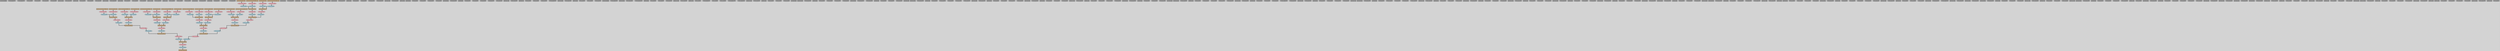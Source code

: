 digraph {
graph [bgcolor=lightgray];
 node [style=filled, fontname="times-bold", penwidth=2];
 edge [penwidth=4]; 
 splines=ortho;
LS_w32_c0_r0_memport [shape="rectangle" width=0.5 fontsize=12 fillcolor="#A9A9A9" pos="0,2.4!"]
LS_w32_c0_r0_memport_inPinA [shape="oval" width=0.1 fontsize=10 fillcolor="#A9A9A9" pos="0,4.8!"]
LS_w32_c0_r3_memport_inPinA [shape="oval" width=0.1 fontsize=10 fillcolor="#A9A9A9" pos="0,28.2!"]
pe_w32_c1_r2_alu_inPinB [shape="oval" width=0.1 fontsize=10 fillcolor="#A9A9A9" pos="7.5,18!"]
pe_w32_c7_r4_alu_inPinB [shape="oval" width=0.1 fontsize=10 fillcolor="#A9A9A9" pos="43.5,33.6!"]
pe_w32_c7_r4_alu_outPinA [shape="oval" width=0.1 fontsize=10 fillcolor="#A9A9A9" pos="42,31.2!"]
pe_w32_c1_r2_alu_outPinA [shape="oval" width=0.1 fontsize=10 fillcolor="#A9A9A9" pos="6,15.6!"]
pe_w32_c7_r5_const [shape="rectangle" width=0.5 fontsize=12 fillcolor="#A9A9A9" pos="42,43.8!"]
pe_w32_c7_r5_const_outPinA [shape="oval" width=0.1 fontsize=10 fillcolor="#A9A9A9" pos="42,42.6!"]
pe_w32_c7_r5_alu [shape="rectangle" width=0.5 fontsize=12 fillcolor="#A9A9A9" pos="42,40.2!"]
pe_w32_c7_r5_alu_inPinA [shape="oval" width=0.1 fontsize=10 fillcolor="#A9A9A9" pos="40.5,41.4!"]
pe_w32_c7_r5_alu_inPinB [shape="oval" width=0.1 fontsize=10 fillcolor="#A9A9A9" pos="43.5,41.4!"]
pe_w32_c7_r5_alu_outPinA [shape="oval" width=0.1 fontsize=10 fillcolor="#A9A9A9" pos="42,39!"]
pe_w32_c7_r6_const [shape="rectangle" width=0.5 fontsize=12 fillcolor="#A9A9A9" pos="42,51.6!"]
pe_w32_c7_r6_const_outPinA [shape="oval" width=0.1 fontsize=10 fillcolor="#A9A9A9" pos="42,50.4!"]
pe_w32_c7_r6_alu [shape="rectangle" width=0.5 fontsize=12 fillcolor="#A9A9A9" pos="42,48!"]
pe_w32_c7_r6_alu_inPinA [shape="oval" width=0.1 fontsize=10 fillcolor="#A9A9A9" pos="40.5,49.2!"]
pe_w32_c7_r6_alu_inPinB [shape="oval" width=0.1 fontsize=10 fillcolor="#A9A9A9" pos="43.5,49.2!"]
pe_w32_c7_r6_alu_outPinA [shape="oval" width=0.1 fontsize=10 fillcolor="#A9A9A9" pos="42,46.8!"]
pe_w32_c7_r7_const [shape="rectangle" width=0.5 fontsize=12 fillcolor="#A9A9A9" pos="42,59.4!"]
pe_w32_c7_r7_const_outPinA [shape="oval" width=0.1 fontsize=10 fillcolor="#A9A9A9" pos="42,58.2!"]
pe_w32_c7_r7_alu [shape="rectangle" width=0.5 fontsize=12 fillcolor="#A9A9A9" pos="42,55.8!"]
pe_w32_c7_r7_alu_inPinA [shape="oval" width=0.1 fontsize=10 fillcolor="#A9A9A9" pos="40.5,57!"]
pe_w32_c7_r7_alu_inPinB [shape="oval" width=0.1 fontsize=10 fillcolor="#A9A9A9" pos="43.5,57!"]
pe_w32_c7_r7_alu_outPinA [shape="oval" width=0.1 fontsize=10 fillcolor="#A9A9A9" pos="42,54.6!"]
pe_w32_c8_r0_const [shape="rectangle" width=0.5 fontsize=12 fillcolor="#A9A9A9" pos="48,4.8!"]
pe_w32_c8_r0_const_outPinA [shape="oval" width=0.1 fontsize=10 fillcolor="#A9A9A9" pos="48,3.6!"]
pe_w32_c8_r0_alu [shape="rectangle" width=0.5 fontsize=12 fillcolor="#A9A9A9" pos="48,1.2!"]
pe_w32_c8_r0_alu_inPinA [shape="oval" width=0.1 fontsize=10 fillcolor="#A9A9A9" pos="46.5,2.4!"]
pe_w32_c8_r0_alu_inPinB [shape="oval" width=0.1 fontsize=10 fillcolor="#A9A9A9" pos="49.5,2.4!"]
pe_w32_c8_r0_alu_outPinA [shape="oval" width=0.1 fontsize=10 fillcolor="#A9A9A9" pos="48,0!"]
pe_w32_c8_r1_const_Const_31_float32_3_00 [shape="rectangle" width=0.5 fontsize=12 fillcolor="#D2B48C" pos="48,12.6!"]
pe_w32_c8_r1_const_Const_31_float32_3_00 -> pe_w32_c8_r1_const_outPinA
pe_w32_c8_r1_const_outPinA [shape="oval" width=0.1 fontsize=10 fillcolor="#FFB6C1" pos="48,11.4!"]
pe_w32_c8_r1_alu_FMUL_9 [shape="rectangle" width=0.5 fontsize=12 fillcolor="#D2B48C" pos="48,9!"]
pe_w32_c8_r1_alu_FMUL_9 -> pe_w32_c8_r1_alu_outPinA
pe_w32_c8_r1_alu_inPinA -> pe_w32_c8_r1_alu_FMUL_9
pe_w32_c8_r1_alu_inPinB -> pe_w32_c8_r1_alu_FMUL_9
pe_w32_c8_r1_alu_inPinA [shape="oval" width=0.1 fontsize=10 fillcolor="#ADD8E6" pos="46.5,10.2!"]
pe_w32_c8_r1_alu_inPinB [shape="oval" width=0.1 fontsize=10 fillcolor="#ADD8E6" pos="49.5,10.2!"]
pe_w32_c8_r1_alu_outPinA [shape="oval" width=0.1 fontsize=10 fillcolor="#FFB6C1" pos="48,7.8!"]
LS_w32_c0_r3_memport_outPinA [shape="oval" width=0.1 fontsize=10 fillcolor="#FFB6C1" pos="0,23.4!"]
pe_w32_c8_r2_const [shape="rectangle" width=0.5 fontsize=12 fillcolor="#A9A9A9" pos="48,20.4!"]
pe_w32_c8_r2_const_outPinA [shape="oval" width=0.1 fontsize=10 fillcolor="#A9A9A9" pos="48,19.2!"]
pe_w32_c8_r2_alu [shape="rectangle" width=0.5 fontsize=12 fillcolor="#A9A9A9" pos="48,16.8!"]
pe_w32_c8_r2_alu_inPinA [shape="oval" width=0.1 fontsize=10 fillcolor="#A9A9A9" pos="46.5,18!"]
pe_w32_c8_r2_alu_inPinB [shape="oval" width=0.1 fontsize=10 fillcolor="#A9A9A9" pos="49.5,18!"]
pe_w32_c8_r2_alu_outPinA [shape="oval" width=0.1 fontsize=10 fillcolor="#A9A9A9" pos="48,15.6!"]
pe_w32_c8_r3_const_Const_33_float32_17_00 [shape="rectangle" width=0.5 fontsize=12 fillcolor="#D2B48C" pos="48,28.2!"]
pe_w32_c8_r3_const_Const_33_float32_17_00 -> pe_w32_c8_r3_const_outPinA
pe_w32_c8_r3_const_outPinA [shape="oval" width=0.1 fontsize=10 fillcolor="#FFB6C1" pos="48,27!"]
pe_w32_c8_r3_alu_FMUL_16 [shape="rectangle" width=0.5 fontsize=12 fillcolor="#D2B48C" pos="48,24.6!"]
pe_w32_c8_r3_alu_FMUL_16 -> pe_w32_c8_r3_alu_outPinA
pe_w32_c8_r3_alu_inPinA -> pe_w32_c8_r3_alu_FMUL_16
pe_w32_c8_r3_alu_inPinB -> pe_w32_c8_r3_alu_FMUL_16
pe_w32_c8_r3_alu_inPinA [shape="oval" width=0.1 fontsize=10 fillcolor="#ADD8E6" pos="46.5,25.8!"]
pe_w32_c8_r3_alu_inPinB [shape="oval" width=0.1 fontsize=10 fillcolor="#ADD8E6" pos="49.5,25.8!"]
pe_w32_c8_r3_alu_outPinA [shape="oval" width=0.1 fontsize=10 fillcolor="#FFB6C1" pos="48,23.4!"]
pe_w32_c1_r3_const [shape="rectangle" width=0.5 fontsize=12 fillcolor="#A9A9A9" pos="6,28.2!"]
pe_w32_c8_r4_const [shape="rectangle" width=0.5 fontsize=12 fillcolor="#A9A9A9" pos="48,36!"]
pe_w32_c8_r4_const_outPinA [shape="oval" width=0.1 fontsize=10 fillcolor="#A9A9A9" pos="48,34.8!"]
pe_w32_c8_r4_alu [shape="rectangle" width=0.5 fontsize=12 fillcolor="#A9A9A9" pos="48,32.4!"]
pe_w32_c8_r4_alu_inPinA [shape="oval" width=0.1 fontsize=10 fillcolor="#A9A9A9" pos="46.5,33.6!"]
pe_w32_c8_r4_alu_inPinB [shape="oval" width=0.1 fontsize=10 fillcolor="#A9A9A9" pos="49.5,33.6!"]
pe_w32_c8_r4_alu_outPinA [shape="oval" width=0.1 fontsize=10 fillcolor="#A9A9A9" pos="48,31.2!"]
pe_w32_c1_r3_const_outPinA [shape="oval" width=0.1 fontsize=10 fillcolor="#A9A9A9" pos="6,27!"]
pe_w32_c8_r5_const [shape="rectangle" width=0.5 fontsize=12 fillcolor="#A9A9A9" pos="48,43.8!"]
pe_w32_c8_r5_const_outPinA [shape="oval" width=0.1 fontsize=10 fillcolor="#A9A9A9" pos="48,42.6!"]
pe_w32_c1_r3_alu [shape="rectangle" width=0.5 fontsize=12 fillcolor="#A9A9A9" pos="6,24.6!"]
pe_w32_c8_r5_alu [shape="rectangle" width=0.5 fontsize=12 fillcolor="#A9A9A9" pos="48,40.2!"]
pe_w32_c8_r5_alu_inPinA [shape="oval" width=0.1 fontsize=10 fillcolor="#A9A9A9" pos="46.5,41.4!"]
pe_w32_c8_r5_alu_inPinB [shape="oval" width=0.1 fontsize=10 fillcolor="#A9A9A9" pos="49.5,41.4!"]
pe_w32_c8_r5_alu_outPinA [shape="oval" width=0.1 fontsize=10 fillcolor="#A9A9A9" pos="48,39!"]
pe_w32_c1_r3_alu_inPinA [shape="oval" width=0.1 fontsize=10 fillcolor="#A9A9A9" pos="4.5,25.8!"]
pe_w32_c8_r6_const [shape="rectangle" width=0.5 fontsize=12 fillcolor="#A9A9A9" pos="48,51.6!"]
pe_w32_c8_r6_const_outPinA [shape="oval" width=0.1 fontsize=10 fillcolor="#A9A9A9" pos="48,50.4!"]
pe_w32_c8_r6_alu [shape="rectangle" width=0.5 fontsize=12 fillcolor="#A9A9A9" pos="48,48!"]
pe_w32_c8_r6_alu_inPinA [shape="oval" width=0.1 fontsize=10 fillcolor="#A9A9A9" pos="46.5,49.2!"]
pe_w32_c1_r3_alu_inPinB [shape="oval" width=0.1 fontsize=10 fillcolor="#A9A9A9" pos="7.5,25.8!"]
pe_w32_c8_r6_alu_inPinB [shape="oval" width=0.1 fontsize=10 fillcolor="#A9A9A9" pos="49.5,49.2!"]
pe_w32_c8_r6_alu_outPinA [shape="oval" width=0.1 fontsize=10 fillcolor="#A9A9A9" pos="48,46.8!"]
pe_w32_c1_r3_alu_outPinA [shape="oval" width=0.1 fontsize=10 fillcolor="#A9A9A9" pos="6,23.4!"]
pe_w32_c8_r7_const [shape="rectangle" width=0.5 fontsize=12 fillcolor="#A9A9A9" pos="48,59.4!"]
pe_w32_c8_r7_const_outPinA [shape="oval" width=0.1 fontsize=10 fillcolor="#A9A9A9" pos="48,58.2!"]
pe_w32_c8_r7_alu [shape="rectangle" width=0.5 fontsize=12 fillcolor="#A9A9A9" pos="48,55.8!"]
pe_w32_c8_r7_alu_inPinA [shape="oval" width=0.1 fontsize=10 fillcolor="#A9A9A9" pos="46.5,57!"]
pe_w32_c8_r7_alu_inPinB [shape="oval" width=0.1 fontsize=10 fillcolor="#A9A9A9" pos="49.5,57!"]
pe_w32_c8_r7_alu_outPinA [shape="oval" width=0.1 fontsize=10 fillcolor="#A9A9A9" pos="48,54.6!"]
LS_w32_c0_r4_memport_Load_5 [shape="rectangle" width=0.5 fontsize=12 fillcolor="#D2B48C" pos="0,33.6!"]
LS_w32_c0_r4_memport_Load_5 -> LS_w32_c0_r4_memport_outPinA
LS_w32_c0_r4_memport_inPinA [shape="oval" width=0.1 fontsize=10 fillcolor="#A9A9A9" pos="0,36!"]
pe_w32_c1_r4_const [shape="rectangle" width=0.5 fontsize=12 fillcolor="#A9A9A9" pos="6,36!"]
pe_w32_c1_r4_const_outPinA [shape="oval" width=0.1 fontsize=10 fillcolor="#A9A9A9" pos="6,34.8!"]
pe_w32_c1_r4_alu [shape="rectangle" width=0.5 fontsize=12 fillcolor="#A9A9A9" pos="6,32.4!"]
pe_w32_c1_r4_alu_inPinA [shape="oval" width=0.1 fontsize=10 fillcolor="#A9A9A9" pos="4.5,33.6!"]
pe_w32_c1_r4_alu_inPinB [shape="oval" width=0.1 fontsize=10 fillcolor="#A9A9A9" pos="7.5,33.6!"]
pe_w32_c1_r4_alu_outPinA [shape="oval" width=0.1 fontsize=10 fillcolor="#A9A9A9" pos="6,31.2!"]
LS_w32_c0_r4_memport_outPinA [shape="oval" width=0.1 fontsize=10 fillcolor="#FFB6C1" pos="0,31.2!"]
LS_w32_c0_r5_memport [shape="rectangle" width=0.5 fontsize=12 fillcolor="#A9A9A9" pos="0,41.4!"]
pe_w32_c1_r5_const_Const_30_float32_11_00 [shape="rectangle" width=0.5 fontsize=12 fillcolor="#D2B48C" pos="6,43.8!"]
pe_w32_c1_r5_const_Const_30_float32_11_00 -> pe_w32_c1_r5_const_outPinA
pe_w32_c1_r5_const_outPinA [shape="oval" width=0.1 fontsize=10 fillcolor="#FFB6C1" pos="6,42.6!"]
pe_w32_c1_r5_alu_FMUL_13 [shape="rectangle" width=0.5 fontsize=12 fillcolor="#D2B48C" pos="6,40.2!"]
pe_w32_c1_r5_alu_FMUL_13 -> pe_w32_c1_r5_alu_outPinA
pe_w32_c1_r5_alu_inPinA -> pe_w32_c1_r5_alu_FMUL_13
pe_w32_c1_r5_alu_inPinB -> pe_w32_c1_r5_alu_FMUL_13
pe_w32_c1_r5_alu_inPinA [shape="oval" width=0.1 fontsize=10 fillcolor="#ADD8E6" pos="4.5,41.4!"]
pe_w32_c1_r5_alu_inPinB [shape="oval" width=0.1 fontsize=10 fillcolor="#ADD8E6" pos="7.5,41.4!"]
pe_w32_c1_r5_alu_outPinA [shape="oval" width=0.1 fontsize=10 fillcolor="#FFB6C1" pos="6,39!"]
LS_w32_c0_r5_memport_inPinA [shape="oval" width=0.1 fontsize=10 fillcolor="#A9A9A9" pos="0,43.8!"]
pe_w32_c1_r6_const [shape="rectangle" width=0.5 fontsize=12 fillcolor="#A9A9A9" pos="6,51.6!"]
pe_w32_c1_r6_const_outPinA [shape="oval" width=0.1 fontsize=10 fillcolor="#A9A9A9" pos="6,50.4!"]
LS_w32_c0_r5_memport_outPinA [shape="oval" width=0.1 fontsize=10 fillcolor="#A9A9A9" pos="0,39!"]
pe_w32_c1_r6_alu [shape="rectangle" width=0.5 fontsize=12 fillcolor="#A9A9A9" pos="6,48!"]
pe_w32_c1_r6_alu_inPinA [shape="oval" width=0.1 fontsize=10 fillcolor="#A9A9A9" pos="4.5,49.2!"]
pe_w32_c1_r6_alu_inPinB [shape="oval" width=0.1 fontsize=10 fillcolor="#A9A9A9" pos="7.5,49.2!"]
pe_w32_c1_r6_alu_outPinA [shape="oval" width=0.1 fontsize=10 fillcolor="#A9A9A9" pos="6,46.8!"]
LS_w32_c0_r6_memport_Load_2 [shape="rectangle" width=0.5 fontsize=12 fillcolor="#D2B48C" pos="0,49.2!"]
LS_w32_c0_r6_memport_Load_2 -> LS_w32_c0_r6_memport_outPinA
pe_w32_c1_r7_const [shape="rectangle" width=0.5 fontsize=12 fillcolor="#A9A9A9" pos="6,59.4!"]
pe_w32_c1_r7_const_outPinA [shape="oval" width=0.1 fontsize=10 fillcolor="#A9A9A9" pos="6,58.2!"]
pe_w32_c1_r7_alu [shape="rectangle" width=0.5 fontsize=12 fillcolor="#A9A9A9" pos="6,55.8!"]
pe_w32_c1_r7_alu_inPinA [shape="oval" width=0.1 fontsize=10 fillcolor="#A9A9A9" pos="4.5,57!"]
LS_w32_c0_r6_memport_inPinA [shape="oval" width=0.1 fontsize=10 fillcolor="#A9A9A9" pos="0,51.6!"]
pe_w32_c1_r7_alu_inPinB [shape="oval" width=0.1 fontsize=10 fillcolor="#A9A9A9" pos="7.5,57!"]
pe_w32_c1_r7_alu_outPinA [shape="oval" width=0.1 fontsize=10 fillcolor="#A9A9A9" pos="6,54.6!"]
LS_w32_c0_r0_memport_outPinA [shape="oval" width=0.1 fontsize=10 fillcolor="#A9A9A9" pos="0,0!"]
LS_w32_c0_r6_memport_outPinA [shape="oval" width=0.1 fontsize=10 fillcolor="#FFB6C1" pos="0,46.8!"]
pe_w32_c2_r0_const_Const_29_float32_9_00 [shape="rectangle" width=0.5 fontsize=12 fillcolor="#D2B48C" pos="12,4.8!"]
pe_w32_c2_r0_const_Const_29_float32_9_00 -> pe_w32_c2_r0_const_outPinA
pe_w32_c2_r0_const_outPinA [shape="oval" width=0.1 fontsize=10 fillcolor="#FFB6C1" pos="12,3.6!"]
pe_w32_c2_r0_alu_FMUL_12 [shape="rectangle" width=0.5 fontsize=12 fillcolor="#D2B48C" pos="12,1.2!"]
pe_w32_c2_r0_alu_FMUL_12 -> pe_w32_c2_r0_alu_outPinA
pe_w32_c2_r0_alu_inPinA -> pe_w32_c2_r0_alu_FMUL_12
pe_w32_c2_r0_alu_inPinB -> pe_w32_c2_r0_alu_FMUL_12
pe_w32_c2_r0_alu_inPinA [shape="oval" width=0.1 fontsize=10 fillcolor="#ADD8E6" pos="10.5,2.4!"]
pe_w32_c2_r0_alu_inPinB [shape="oval" width=0.1 fontsize=10 fillcolor="#ADD8E6" pos="13.5,2.4!"]
pe_w32_c2_r0_alu_outPinA [shape="oval" width=0.1 fontsize=10 fillcolor="#FFB6C1" pos="12,0!"]
LS_w32_c0_r7_memport_Load_0 [shape="rectangle" width=0.5 fontsize=12 fillcolor="#D2B48C" pos="0,57!"]
LS_w32_c0_r7_memport_Load_0 -> LS_w32_c0_r7_memport_outPinA
LS_w32_c0_r7_memport_inPinA [shape="oval" width=0.1 fontsize=10 fillcolor="#A9A9A9" pos="0,59.4!"]
pe_w32_c2_r1_const [shape="rectangle" width=0.5 fontsize=12 fillcolor="#A9A9A9" pos="12,12.6!"]
pe_w32_c2_r1_const_outPinA [shape="oval" width=0.1 fontsize=10 fillcolor="#A9A9A9" pos="12,11.4!"]
pe_w32_c2_r1_alu [shape="rectangle" width=0.5 fontsize=12 fillcolor="#A9A9A9" pos="12,9!"]
pe_w32_c2_r1_alu_inPinA [shape="oval" width=0.1 fontsize=10 fillcolor="#A9A9A9" pos="10.5,10.2!"]
pe_w32_c2_r1_alu_inPinB [shape="oval" width=0.1 fontsize=10 fillcolor="#A9A9A9" pos="13.5,10.2!"]
pe_w32_c2_r1_alu_outPinA [shape="oval" width=0.1 fontsize=10 fillcolor="#A9A9A9" pos="12,7.8!"]
LS_w32_c0_r7_memport_outPinA [shape="oval" width=0.1 fontsize=10 fillcolor="#FFB6C1" pos="0,54.6!"]
LS_w32_c9_r0_mem [shape="rectangle" width=0.5 fontsize=12 fillcolor="#A9A9A9" pos="54,2.4!"]
pe_w32_c2_r2_const [shape="rectangle" width=0.5 fontsize=12 fillcolor="#A9A9A9" pos="12,20.4!"]
pe_w32_c2_r2_const_outPinA [shape="oval" width=0.1 fontsize=10 fillcolor="#A9A9A9" pos="12,19.2!"]
pe_w32_c2_r2_alu [shape="rectangle" width=0.5 fontsize=12 fillcolor="#A9A9A9" pos="12,16.8!"]
pe_w32_c2_r2_alu_inPinA [shape="oval" width=0.1 fontsize=10 fillcolor="#A9A9A9" pos="10.5,18!"]
pe_w32_c2_r2_alu_inPinB [shape="oval" width=0.1 fontsize=10 fillcolor="#A9A9A9" pos="13.5,18!"]
pe_w32_c2_r2_alu_outPinA [shape="oval" width=0.1 fontsize=10 fillcolor="#A9A9A9" pos="12,15.6!"]
LS_w32_c9_r0_mem_inPinA [shape="oval" width=0.1 fontsize=10 fillcolor="#A9A9A9" pos="54,4.8!"]
pe_w32_c2_r3_const [shape="rectangle" width=0.5 fontsize=12 fillcolor="#A9A9A9" pos="12,28.2!"]
pe_w32_c2_r3_const_outPinA [shape="oval" width=0.1 fontsize=10 fillcolor="#A9A9A9" pos="12,27!"]
LS_w32_c9_r0_mem_outPinA [shape="oval" width=0.1 fontsize=10 fillcolor="#A9A9A9" pos="54,0!"]
pe_w32_c2_r3_alu [shape="rectangle" width=0.5 fontsize=12 fillcolor="#A9A9A9" pos="12,24.6!"]
pe_w32_c2_r3_alu_inPinA [shape="oval" width=0.1 fontsize=10 fillcolor="#A9A9A9" pos="10.5,25.8!"]
pe_w32_c2_r3_alu_inPinB [shape="oval" width=0.1 fontsize=10 fillcolor="#A9A9A9" pos="13.5,25.8!"]
pe_w32_c2_r3_alu_outPinA [shape="oval" width=0.1 fontsize=10 fillcolor="#A9A9A9" pos="12,23.4!"]
LS_w32_c9_r1_mem [shape="rectangle" width=0.5 fontsize=12 fillcolor="#A9A9A9" pos="54,10.2!"]
pe_w32_c2_r4_const [shape="rectangle" width=0.5 fontsize=12 fillcolor="#A9A9A9" pos="12,36!"]
pe_w32_c2_r4_const_outPinA [shape="oval" width=0.1 fontsize=10 fillcolor="#A9A9A9" pos="12,34.8!"]
pe_w32_c2_r4_alu [shape="rectangle" width=0.5 fontsize=12 fillcolor="#A9A9A9" pos="12,32.4!"]
pe_w32_c2_r4_alu_inPinA [shape="oval" width=0.1 fontsize=10 fillcolor="#A9A9A9" pos="10.5,33.6!"]
LS_w32_c9_r1_mem_inPinA [shape="oval" width=0.1 fontsize=10 fillcolor="#A9A9A9" pos="54,12.6!"]
pe_w32_c2_r4_alu_inPinB [shape="oval" width=0.1 fontsize=10 fillcolor="#A9A9A9" pos="13.5,33.6!"]
pe_w32_c2_r4_alu_outPinA [shape="oval" width=0.1 fontsize=10 fillcolor="#A9A9A9" pos="12,31.2!"]
LS_w32_c9_r1_mem_outPinA [shape="oval" width=0.1 fontsize=10 fillcolor="#A9A9A9" pos="54,7.8!"]
pe_w32_c2_r5_const [shape="rectangle" width=0.5 fontsize=12 fillcolor="#A9A9A9" pos="12,43.8!"]
pe_w32_c2_r5_const_outPinA [shape="oval" width=0.1 fontsize=10 fillcolor="#A9A9A9" pos="12,42.6!"]
pe_w32_c2_r5_alu [shape="rectangle" width=0.5 fontsize=12 fillcolor="#A9A9A9" pos="12,40.2!"]
pe_w32_c2_r5_alu_inPinA [shape="oval" width=0.1 fontsize=10 fillcolor="#A9A9A9" pos="10.5,41.4!"]
pe_w32_c2_r5_alu_inPinB [shape="oval" width=0.1 fontsize=10 fillcolor="#A9A9A9" pos="13.5,41.4!"]
pe_w32_c2_r5_alu_outPinA [shape="oval" width=0.1 fontsize=10 fillcolor="#A9A9A9" pos="12,39!"]
LS_w32_c0_r1_memport_Load_3 [shape="rectangle" width=0.5 fontsize=12 fillcolor="#D2B48C" pos="0,10.2!"]
LS_w32_c0_r1_memport_Load_3 -> LS_w32_c0_r1_memport_outPinA
LS_w32_c9_r2_mem_Load_4 [shape="rectangle" width=0.5 fontsize=12 fillcolor="#D2B48C" pos="54,18!"]
LS_w32_c9_r2_mem_Load_4 -> LS_w32_c9_r2_mem_outPinA
LS_w32_c9_r2_mem_inPinA [shape="oval" width=0.1 fontsize=10 fillcolor="#A9A9A9" pos="54,20.4!"]
pe_w32_c2_r6_const [shape="rectangle" width=0.5 fontsize=12 fillcolor="#A9A9A9" pos="12,51.6!"]
pe_w32_c2_r6_const_outPinA [shape="oval" width=0.1 fontsize=10 fillcolor="#A9A9A9" pos="12,50.4!"]
pe_w32_c2_r6_alu [shape="rectangle" width=0.5 fontsize=12 fillcolor="#A9A9A9" pos="12,48!"]
pe_w32_c2_r6_alu_inPinA [shape="oval" width=0.1 fontsize=10 fillcolor="#A9A9A9" pos="10.5,49.2!"]
pe_w32_c2_r6_alu_inPinB [shape="oval" width=0.1 fontsize=10 fillcolor="#A9A9A9" pos="13.5,49.2!"]
pe_w32_c2_r6_alu_outPinA [shape="oval" width=0.1 fontsize=10 fillcolor="#A9A9A9" pos="12,46.8!"]
LS_w32_c9_r2_mem_outPinA [shape="oval" width=0.1 fontsize=10 fillcolor="#FFB6C1" pos="54,15.6!"]
LS_w32_c9_r3_mem_Load_8 [shape="rectangle" width=0.5 fontsize=12 fillcolor="#D2B48C" pos="54,25.8!"]
LS_w32_c9_r3_mem_Load_8 -> LS_w32_c9_r3_mem_outPinA
pe_w32_c2_r7_const [shape="rectangle" width=0.5 fontsize=12 fillcolor="#A9A9A9" pos="12,59.4!"]
pe_w32_c2_r7_const_outPinA [shape="oval" width=0.1 fontsize=10 fillcolor="#A9A9A9" pos="12,58.2!"]
pe_w32_c2_r7_alu [shape="rectangle" width=0.5 fontsize=12 fillcolor="#A9A9A9" pos="12,55.8!"]
pe_w32_c2_r7_alu_inPinA [shape="oval" width=0.1 fontsize=10 fillcolor="#A9A9A9" pos="10.5,57!"]
pe_w32_c2_r7_alu_inPinB [shape="oval" width=0.1 fontsize=10 fillcolor="#A9A9A9" pos="13.5,57!"]
pe_w32_c2_r7_alu_outPinA [shape="oval" width=0.1 fontsize=10 fillcolor="#A9A9A9" pos="12,54.6!"]
LS_w32_c9_r3_mem_inPinA [shape="oval" width=0.1 fontsize=10 fillcolor="#A9A9A9" pos="54,28.2!"]
pe_w32_c3_r0_const [shape="rectangle" width=0.5 fontsize=12 fillcolor="#A9A9A9" pos="18,4.8!"]
pe_w32_c3_r0_const_outPinA [shape="oval" width=0.1 fontsize=10 fillcolor="#A9A9A9" pos="18,3.6!"]
LS_w32_c9_r3_mem_outPinA [shape="oval" width=0.1 fontsize=10 fillcolor="#FFB6C1" pos="54,23.4!"]
pe_w32_c3_r0_alu [shape="rectangle" width=0.5 fontsize=12 fillcolor="#A9A9A9" pos="18,1.2!"]
pe_w32_c3_r0_alu_inPinA [shape="oval" width=0.1 fontsize=10 fillcolor="#A9A9A9" pos="16.5,2.4!"]
pe_w32_c3_r0_alu_inPinB [shape="oval" width=0.1 fontsize=10 fillcolor="#A9A9A9" pos="19.5,2.4!"]
pe_w32_c3_r0_alu_outPinA [shape="oval" width=0.1 fontsize=10 fillcolor="#A9A9A9" pos="18,0!"]
LS_w32_c9_r4_mem [shape="rectangle" width=0.5 fontsize=12 fillcolor="#A9A9A9" pos="54,33.6!"]
pe_w32_c3_r1_const [shape="rectangle" width=0.5 fontsize=12 fillcolor="#A9A9A9" pos="18,12.6!"]
pe_w32_c3_r1_const_outPinA [shape="oval" width=0.1 fontsize=10 fillcolor="#A9A9A9" pos="18,11.4!"]
pe_w32_c3_r1_alu [shape="rectangle" width=0.5 fontsize=12 fillcolor="#A9A9A9" pos="18,9!"]
pe_w32_c3_r1_alu_inPinA [shape="oval" width=0.1 fontsize=10 fillcolor="#A9A9A9" pos="16.5,10.2!"]
LS_w32_c9_r4_mem_inPinA [shape="oval" width=0.1 fontsize=10 fillcolor="#A9A9A9" pos="54,36!"]
pe_w32_c3_r1_alu_inPinB [shape="oval" width=0.1 fontsize=10 fillcolor="#A9A9A9" pos="19.5,10.2!"]
pe_w32_c3_r1_alu_outPinA [shape="oval" width=0.1 fontsize=10 fillcolor="#A9A9A9" pos="18,7.8!"]
LS_w32_c9_r4_mem_outPinA [shape="oval" width=0.1 fontsize=10 fillcolor="#A9A9A9" pos="54,31.2!"]
pe_w32_c3_r2_const [shape="rectangle" width=0.5 fontsize=12 fillcolor="#A9A9A9" pos="18,20.4!"]
pe_w32_c3_r2_const_outPinA [shape="oval" width=0.1 fontsize=10 fillcolor="#A9A9A9" pos="18,19.2!"]
pe_w32_c3_r2_alu [shape="rectangle" width=0.5 fontsize=12 fillcolor="#A9A9A9" pos="18,16.8!"]
pe_w32_c3_r2_alu_inPinA [shape="oval" width=0.1 fontsize=10 fillcolor="#A9A9A9" pos="16.5,18!"]
pe_w32_c3_r2_alu_inPinB [shape="oval" width=0.1 fontsize=10 fillcolor="#A9A9A9" pos="19.5,18!"]
pe_w32_c3_r2_alu_outPinA [shape="oval" width=0.1 fontsize=10 fillcolor="#A9A9A9" pos="18,15.6!"]
LS_w32_c9_r5_mem_Store_26 [shape="rectangle" width=0.5 fontsize=12 fillcolor="#D2B48C" pos="54,41.4!"]
LS_w32_c9_r5_mem_inPinA -> LS_w32_c9_r5_mem_Store_26
LS_w32_c0_r1_memport_inPinA [shape="oval" width=0.1 fontsize=10 fillcolor="#A9A9A9" pos="0,12.6!"]
LS_w32_c9_r5_mem_inPinA [shape="oval" width=0.1 fontsize=10 fillcolor="#ADD8E6" pos="54,43.8!"]
pe_w32_c3_r3_const_Const_32_float32_15_00 [shape="rectangle" width=0.5 fontsize=12 fillcolor="#D2B48C" pos="18,28.2!"]
pe_w32_c3_r3_const_Const_32_float32_15_00 -> pe_w32_c3_r3_const_outPinA
pe_w32_c3_r3_const_outPinA [shape="oval" width=0.1 fontsize=10 fillcolor="#FFB6C1" pos="18,27!"]
pe_w32_c3_r3_alu_FMUL_15 [shape="rectangle" width=0.5 fontsize=12 fillcolor="#D2B48C" pos="18,24.6!"]
pe_w32_c3_r3_alu_FMUL_15 -> pe_w32_c3_r3_alu_outPinA
pe_w32_c3_r3_alu_inPinA -> pe_w32_c3_r3_alu_FMUL_15
pe_w32_c3_r3_alu_inPinB -> pe_w32_c3_r3_alu_FMUL_15
pe_w32_c3_r3_alu_inPinA [shape="oval" width=0.1 fontsize=10 fillcolor="#ADD8E6" pos="16.5,25.8!"]
pe_w32_c3_r3_alu_inPinB [shape="oval" width=0.1 fontsize=10 fillcolor="#ADD8E6" pos="19.5,25.8!"]
pe_w32_c3_r3_alu_outPinA [shape="oval" width=0.1 fontsize=10 fillcolor="#FFB6C1" pos="18,23.4!"]
LS_w32_c9_r5_mem_outPinA [shape="oval" width=0.1 fontsize=10 fillcolor="#A9A9A9" pos="54,39!"]
LS_w32_c9_r6_mem_Load_7 [shape="rectangle" width=0.5 fontsize=12 fillcolor="#D2B48C" pos="54,49.2!"]
LS_w32_c9_r6_mem_Load_7 -> LS_w32_c9_r6_mem_outPinA
pe_w32_c3_r4_const [shape="rectangle" width=0.5 fontsize=12 fillcolor="#A9A9A9" pos="18,36!"]
pe_w32_c3_r4_const_outPinA [shape="oval" width=0.1 fontsize=10 fillcolor="#A9A9A9" pos="18,34.8!"]
pe_w32_c3_r4_alu [shape="rectangle" width=0.5 fontsize=12 fillcolor="#A9A9A9" pos="18,32.4!"]
pe_w32_c3_r4_alu_inPinA [shape="oval" width=0.1 fontsize=10 fillcolor="#A9A9A9" pos="16.5,33.6!"]
pe_w32_c3_r4_alu_inPinB [shape="oval" width=0.1 fontsize=10 fillcolor="#A9A9A9" pos="19.5,33.6!"]
pe_w32_c3_r4_alu_outPinA [shape="oval" width=0.1 fontsize=10 fillcolor="#A9A9A9" pos="18,31.2!"]
LS_w32_c9_r6_mem_inPinA [shape="oval" width=0.1 fontsize=10 fillcolor="#A9A9A9" pos="54,51.6!"]
pe_w32_c3_r5_const_Const_35_float32_19_00 [shape="rectangle" width=0.5 fontsize=12 fillcolor="#D2B48C" pos="18,43.8!"]
pe_w32_c3_r5_const_Const_35_float32_19_00 -> pe_w32_c3_r5_const_outPinA
pe_w32_c3_r5_const_outPinA [shape="oval" width=0.1 fontsize=10 fillcolor="#FFB6C1" pos="18,42.6!"]
LS_w32_c9_r6_mem_outPinA [shape="oval" width=0.1 fontsize=10 fillcolor="#FFB6C1" pos="54,46.8!"]
pe_w32_c3_r5_alu_FMUL_17 [shape="rectangle" width=0.5 fontsize=12 fillcolor="#D2B48C" pos="18,40.2!"]
pe_w32_c3_r5_alu_FMUL_17 -> pe_w32_c3_r5_alu_outPinA
pe_w32_c3_r5_alu_inPinA -> pe_w32_c3_r5_alu_FMUL_17
pe_w32_c3_r5_alu_inPinB -> pe_w32_c3_r5_alu_FMUL_17
pe_w32_c3_r5_alu_inPinA [shape="oval" width=0.1 fontsize=10 fillcolor="#ADD8E6" pos="16.5,41.4!"]
pe_w32_c3_r5_alu_inPinB [shape="oval" width=0.1 fontsize=10 fillcolor="#ADD8E6" pos="19.5,41.4!"]
pe_w32_c3_r5_alu_outPinA [shape="oval" width=0.1 fontsize=10 fillcolor="#FFB6C1" pos="18,39!"]
LS_w32_c9_r7_mem [shape="rectangle" width=0.5 fontsize=12 fillcolor="#A9A9A9" pos="54,57!"]
pe_w32_c3_r6_const [shape="rectangle" width=0.5 fontsize=12 fillcolor="#A9A9A9" pos="18,51.6!"]
pe_w32_c3_r6_const_outPinA [shape="oval" width=0.1 fontsize=10 fillcolor="#A9A9A9" pos="18,50.4!"]
pe_w32_c3_r6_alu [shape="rectangle" width=0.5 fontsize=12 fillcolor="#A9A9A9" pos="18,48!"]
pe_w32_c3_r6_alu_inPinA [shape="oval" width=0.1 fontsize=10 fillcolor="#A9A9A9" pos="16.5,49.2!"]
LS_w32_c9_r7_mem_inPinA [shape="oval" width=0.1 fontsize=10 fillcolor="#A9A9A9" pos="54,59.4!"]
pe_w32_c3_r6_alu_inPinB [shape="oval" width=0.1 fontsize=10 fillcolor="#A9A9A9" pos="19.5,49.2!"]
pe_w32_c3_r6_alu_outPinA [shape="oval" width=0.1 fontsize=10 fillcolor="#A9A9A9" pos="18,46.8!"]
LS_w32_c9_r7_mem_outPinA [shape="oval" width=0.1 fontsize=10 fillcolor="#A9A9A9" pos="54,54.6!"]
pe_w32_c3_r7_const [shape="rectangle" width=0.5 fontsize=12 fillcolor="#A9A9A9" pos="18,59.4!"]
pe_w32_c3_r7_const_outPinA [shape="oval" width=0.1 fontsize=10 fillcolor="#A9A9A9" pos="18,58.2!"]
pe_w32_c3_r7_alu [shape="rectangle" width=0.5 fontsize=12 fillcolor="#A9A9A9" pos="18,55.8!"]
pe_w32_c3_r7_alu_inPinA [shape="oval" width=0.1 fontsize=10 fillcolor="#A9A9A9" pos="16.5,57!"]
pe_w32_c3_r7_alu_inPinB [shape="oval" width=0.1 fontsize=10 fillcolor="#A9A9A9" pos="19.5,57!"]
pe_w32_c3_r7_alu_outPinA [shape="oval" width=0.1 fontsize=10 fillcolor="#A9A9A9" pos="18,54.6!"]
pe_w32_c4_r0_const [shape="rectangle" width=0.5 fontsize=12 fillcolor="#A9A9A9" pos="24,4.8!"]
pe_w32_c4_r0_const_outPinA [shape="oval" width=0.1 fontsize=10 fillcolor="#A9A9A9" pos="24,3.6!"]
pe_w32_c4_r0_alu [shape="rectangle" width=0.5 fontsize=12 fillcolor="#A9A9A9" pos="24,1.2!"]
pe_w32_c4_r0_alu_inPinA [shape="oval" width=0.1 fontsize=10 fillcolor="#A9A9A9" pos="22.5,2.4!"]
pe_w32_c4_r0_alu_inPinB [shape="oval" width=0.1 fontsize=10 fillcolor="#A9A9A9" pos="25.5,2.4!"]
pe_w32_c4_r0_alu_outPinA [shape="oval" width=0.1 fontsize=10 fillcolor="#A9A9A9" pos="24,0!"]
LS_w32_c0_r1_memport_outPinA [shape="oval" width=0.1 fontsize=10 fillcolor="#FFB6C1" pos="0,7.8!"]
pe_w32_c4_r1_const [shape="rectangle" width=0.5 fontsize=12 fillcolor="#A9A9A9" pos="24,12.6!"]
pe_w32_c4_r1_const_outPinA [shape="oval" width=0.1 fontsize=10 fillcolor="#A9A9A9" pos="24,11.4!"]
pe_w32_c4_r1_alu [shape="rectangle" width=0.5 fontsize=12 fillcolor="#A9A9A9" pos="24,9!"]
pe_w32_c4_r1_alu_inPinA [shape="oval" width=0.1 fontsize=10 fillcolor="#A9A9A9" pos="22.5,10.2!"]
pe_w32_c4_r1_alu_inPinB [shape="oval" width=0.1 fontsize=10 fillcolor="#A9A9A9" pos="25.5,10.2!"]
pe_w32_c4_r1_alu_outPinA [shape="oval" width=0.1 fontsize=10 fillcolor="#A9A9A9" pos="24,7.8!"]
pe_w32_c4_r2_const [shape="rectangle" width=0.5 fontsize=12 fillcolor="#A9A9A9" pos="24,20.4!"]
pe_w32_c4_r2_const_outPinA [shape="oval" width=0.1 fontsize=10 fillcolor="#A9A9A9" pos="24,19.2!"]
pe_w32_c4_r2_alu [shape="rectangle" width=0.5 fontsize=12 fillcolor="#A9A9A9" pos="24,16.8!"]
pe_w32_c4_r2_alu_inPinA [shape="oval" width=0.1 fontsize=10 fillcolor="#A9A9A9" pos="22.5,18!"]
pe_w32_c4_r2_alu_inPinB [shape="oval" width=0.1 fontsize=10 fillcolor="#A9A9A9" pos="25.5,18!"]
pe_w32_c4_r2_alu_outPinA [shape="oval" width=0.1 fontsize=10 fillcolor="#A9A9A9" pos="24,15.6!"]
pe_w32_c4_r3_const [shape="rectangle" width=0.5 fontsize=12 fillcolor="#A9A9A9" pos="24,28.2!"]
pe_w32_c4_r3_const_outPinA [shape="oval" width=0.1 fontsize=10 fillcolor="#A9A9A9" pos="24,27!"]
pe_w32_c4_r3_alu [shape="rectangle" width=0.5 fontsize=12 fillcolor="#A9A9A9" pos="24,24.6!"]
pe_w32_c4_r3_alu_inPinA [shape="oval" width=0.1 fontsize=10 fillcolor="#A9A9A9" pos="22.5,25.8!"]
pe_w32_c4_r3_alu_inPinB [shape="oval" width=0.1 fontsize=10 fillcolor="#A9A9A9" pos="25.5,25.8!"]
pe_w32_c4_r3_alu_outPinA [shape="oval" width=0.1 fontsize=10 fillcolor="#A9A9A9" pos="24,23.4!"]
pe_w32_c4_r4_const [shape="rectangle" width=0.5 fontsize=12 fillcolor="#A9A9A9" pos="24,36!"]
pe_w32_c4_r4_const_outPinA [shape="oval" width=0.1 fontsize=10 fillcolor="#A9A9A9" pos="24,34.8!"]
pe_w32_c4_r4_alu_FADD_24 [shape="rectangle" width=0.5 fontsize=12 fillcolor="#D2B48C" pos="24,32.4!"]
pe_w32_c4_r4_alu_FADD_24 -> pe_w32_c4_r4_alu_outPinA
pe_w32_c4_r4_alu_inPinA -> pe_w32_c4_r4_alu_FADD_24
pe_w32_c4_r4_alu_inPinB -> pe_w32_c4_r4_alu_FADD_24
pe_w32_c4_r4_alu_inPinA [shape="oval" width=0.1 fontsize=10 fillcolor="#ADD8E6" pos="22.5,33.6!"]
pe_w32_c4_r4_alu_inPinB [shape="oval" width=0.1 fontsize=10 fillcolor="#ADD8E6" pos="25.5,33.6!"]
pe_w32_c4_r4_alu_outPinA [shape="oval" width=0.1 fontsize=10 fillcolor="#FFB6C1" pos="24,31.2!"]
pe_w32_c4_r5_const [shape="rectangle" width=0.5 fontsize=12 fillcolor="#A9A9A9" pos="24,43.8!"]
pe_w32_c4_r5_const_outPinA [shape="oval" width=0.1 fontsize=10 fillcolor="#A9A9A9" pos="24,42.6!"]
pe_w32_c4_r5_alu [shape="rectangle" width=0.5 fontsize=12 fillcolor="#A9A9A9" pos="24,40.2!"]
pe_w32_c4_r5_alu_inPinA [shape="oval" width=0.1 fontsize=10 fillcolor="#A9A9A9" pos="22.5,41.4!"]
pe_w32_c4_r5_alu_inPinB [shape="oval" width=0.1 fontsize=10 fillcolor="#A9A9A9" pos="25.5,41.4!"]
pe_w32_c4_r5_alu_outPinA [shape="oval" width=0.1 fontsize=10 fillcolor="#A9A9A9" pos="24,39!"]
LS_w32_c0_r2_memport_Load_1 [shape="rectangle" width=0.5 fontsize=12 fillcolor="#D2B48C" pos="0,18!"]
LS_w32_c0_r2_memport_Load_1 -> LS_w32_c0_r2_memport_outPinA
pe_w32_c1_r0_const [shape="rectangle" width=0.5 fontsize=12 fillcolor="#A9A9A9" pos="6,4.8!"]
pe_w32_c4_r6_const [shape="rectangle" width=0.5 fontsize=12 fillcolor="#A9A9A9" pos="24,51.6!"]
pe_w32_c4_r6_const_outPinA [shape="oval" width=0.1 fontsize=10 fillcolor="#A9A9A9" pos="24,50.4!"]
pe_w32_c4_r6_alu [shape="rectangle" width=0.5 fontsize=12 fillcolor="#A9A9A9" pos="24,48!"]
pe_w32_c4_r6_alu_inPinA [shape="oval" width=0.1 fontsize=10 fillcolor="#A9A9A9" pos="22.5,49.2!"]
pe_w32_c4_r6_alu_inPinB [shape="oval" width=0.1 fontsize=10 fillcolor="#A9A9A9" pos="25.5,49.2!"]
pe_w32_c4_r6_alu_outPinA [shape="oval" width=0.1 fontsize=10 fillcolor="#A9A9A9" pos="24,46.8!"]
pe_w32_c1_r0_const_outPinA [shape="oval" width=0.1 fontsize=10 fillcolor="#A9A9A9" pos="6,3.6!"]
pe_w32_c4_r7_const [shape="rectangle" width=0.5 fontsize=12 fillcolor="#A9A9A9" pos="24,59.4!"]
pe_w32_c4_r7_const_outPinA [shape="oval" width=0.1 fontsize=10 fillcolor="#A9A9A9" pos="24,58.2!"]
pe_w32_c1_r0_alu [shape="rectangle" width=0.5 fontsize=12 fillcolor="#A9A9A9" pos="6,1.2!"]
pe_w32_c4_r7_alu [shape="rectangle" width=0.5 fontsize=12 fillcolor="#A9A9A9" pos="24,55.8!"]
pe_w32_c4_r7_alu_inPinA [shape="oval" width=0.1 fontsize=10 fillcolor="#A9A9A9" pos="22.5,57!"]
pe_w32_c4_r7_alu_inPinB [shape="oval" width=0.1 fontsize=10 fillcolor="#A9A9A9" pos="25.5,57!"]
pe_w32_c4_r7_alu_outPinA [shape="oval" width=0.1 fontsize=10 fillcolor="#A9A9A9" pos="24,54.6!"]
pe_w32_c1_r0_alu_inPinA [shape="oval" width=0.1 fontsize=10 fillcolor="#A9A9A9" pos="4.5,2.4!"]
pe_w32_c5_r0_const [shape="rectangle" width=0.5 fontsize=12 fillcolor="#A9A9A9" pos="30,4.8!"]
pe_w32_c5_r0_const_outPinA [shape="oval" width=0.1 fontsize=10 fillcolor="#A9A9A9" pos="30,3.6!"]
pe_w32_c5_r0_alu [shape="rectangle" width=0.5 fontsize=12 fillcolor="#A9A9A9" pos="30,1.2!"]
pe_w32_c5_r0_alu_inPinA [shape="oval" width=0.1 fontsize=10 fillcolor="#A9A9A9" pos="28.5,2.4!"]
pe_w32_c1_r0_alu_inPinB [shape="oval" width=0.1 fontsize=10 fillcolor="#A9A9A9" pos="7.5,2.4!"]
pe_w32_c5_r0_alu_inPinB [shape="oval" width=0.1 fontsize=10 fillcolor="#A9A9A9" pos="31.5,2.4!"]
pe_w32_c5_r0_alu_outPinA [shape="oval" width=0.1 fontsize=10 fillcolor="#A9A9A9" pos="30,0!"]
pe_w32_c1_r0_alu_outPinA [shape="oval" width=0.1 fontsize=10 fillcolor="#A9A9A9" pos="6,0!"]
pe_w32_c5_r1_const [shape="rectangle" width=0.5 fontsize=12 fillcolor="#A9A9A9" pos="30,12.6!"]
pe_w32_c5_r1_const_outPinA [shape="oval" width=0.1 fontsize=10 fillcolor="#A9A9A9" pos="30,11.4!"]
pe_w32_c5_r1_alu [shape="rectangle" width=0.5 fontsize=12 fillcolor="#A9A9A9" pos="30,9!"]
pe_w32_c5_r1_alu_inPinA [shape="oval" width=0.1 fontsize=10 fillcolor="#A9A9A9" pos="28.5,10.2!"]
pe_w32_c5_r1_alu_inPinB [shape="oval" width=0.1 fontsize=10 fillcolor="#A9A9A9" pos="31.5,10.2!"]
pe_w32_c5_r1_alu_outPinA [shape="oval" width=0.1 fontsize=10 fillcolor="#A9A9A9" pos="30,7.8!"]
pe_w32_c5_r2_const_Const_27_float32_5_00 [shape="rectangle" width=0.5 fontsize=12 fillcolor="#D2B48C" pos="30,20.4!"]
pe_w32_c5_r2_const_Const_27_float32_5_00 -> pe_w32_c5_r2_const_outPinA
pe_w32_c5_r2_const_outPinA [shape="oval" width=0.1 fontsize=10 fillcolor="#FFB6C1" pos="30,19.2!"]
pe_w32_c5_r2_alu_FMUL_10 [shape="rectangle" width=0.5 fontsize=12 fillcolor="#D2B48C" pos="30,16.8!"]
pe_w32_c5_r2_alu_FMUL_10 -> pe_w32_c5_r2_alu_outPinA
pe_w32_c5_r2_alu_inPinA -> pe_w32_c5_r2_alu_FMUL_10
pe_w32_c5_r2_alu_inPinB -> pe_w32_c5_r2_alu_FMUL_10
pe_w32_c5_r2_alu_inPinA [shape="oval" width=0.1 fontsize=10 fillcolor="#ADD8E6" pos="28.5,18!"]
pe_w32_c5_r2_alu_inPinB [shape="oval" width=0.1 fontsize=10 fillcolor="#ADD8E6" pos="31.5,18!"]
pe_w32_c5_r2_alu_outPinA [shape="oval" width=0.1 fontsize=10 fillcolor="#FFB6C1" pos="30,15.6!"]
pe_w32_c5_r3_const [shape="rectangle" width=0.5 fontsize=12 fillcolor="#A9A9A9" pos="30,28.2!"]
pe_w32_c5_r3_const_outPinA [shape="oval" width=0.1 fontsize=10 fillcolor="#A9A9A9" pos="30,27!"]
pe_w32_c5_r3_alu_FADD_22 [shape="rectangle" width=0.5 fontsize=12 fillcolor="#D2B48C" pos="30,24.6!"]
pe_w32_c5_r3_alu_FADD_22 -> pe_w32_c5_r3_alu_outPinA
pe_w32_c5_r3_alu_inPinA -> pe_w32_c5_r3_alu_FADD_22
pe_w32_c5_r3_alu_inPinB -> pe_w32_c5_r3_alu_FADD_22
pe_w32_c5_r3_alu_inPinA [shape="oval" width=0.1 fontsize=10 fillcolor="#ADD8E6" pos="28.5,25.8!"]
pe_w32_c5_r3_alu_inPinB [shape="oval" width=0.1 fontsize=10 fillcolor="#ADD8E6" pos="31.5,25.8!"]
pe_w32_c5_r3_alu_outPinA [shape="oval" width=0.1 fontsize=10 fillcolor="#FFB6C1" pos="30,23.4!"]
LS_w32_c0_r2_memport_inPinA [shape="oval" width=0.1 fontsize=10 fillcolor="#A9A9A9" pos="0,20.4!"]
pe_w32_c5_r4_const [shape="rectangle" width=0.5 fontsize=12 fillcolor="#A9A9A9" pos="30,36!"]
pe_w32_c5_r4_const_outPinA [shape="oval" width=0.1 fontsize=10 fillcolor="#A9A9A9" pos="30,34.8!"]
pe_w32_c5_r4_alu_FADD_20 [shape="rectangle" width=0.5 fontsize=12 fillcolor="#D2B48C" pos="30,32.4!"]
pe_w32_c5_r4_alu_FADD_20 -> pe_w32_c5_r4_alu_outPinA
pe_w32_c5_r4_alu_inPinA -> pe_w32_c5_r4_alu_FADD_20
pe_w32_c5_r4_alu_inPinB -> pe_w32_c5_r4_alu_FADD_20
pe_w32_c5_r4_alu_inPinA [shape="oval" width=0.1 fontsize=10 fillcolor="#ADD8E6" pos="28.5,33.6!"]
pe_w32_c5_r4_alu_inPinB [shape="oval" width=0.1 fontsize=10 fillcolor="#ADD8E6" pos="31.5,33.6!"]
pe_w32_c5_r4_alu_outPinA [shape="oval" width=0.1 fontsize=10 fillcolor="#FFB6C1" pos="30,31.2!"]
pe_w32_c5_r5_const [shape="rectangle" width=0.5 fontsize=12 fillcolor="#A9A9A9" pos="30,43.8!"]
pe_w32_c5_r5_const_outPinA [shape="oval" width=0.1 fontsize=10 fillcolor="#A9A9A9" pos="30,42.6!"]
pe_w32_c5_r5_alu_FADD_18 [shape="rectangle" width=0.5 fontsize=12 fillcolor="#D2B48C" pos="30,40.2!"]
pe_w32_c5_r5_alu_FADD_18 -> pe_w32_c5_r5_alu_outPinA
pe_w32_c5_r5_alu_inPinA -> pe_w32_c5_r5_alu_FADD_18
pe_w32_c5_r5_alu_inPinB -> pe_w32_c5_r5_alu_FADD_18
pe_w32_c5_r5_alu_inPinA [shape="oval" width=0.1 fontsize=10 fillcolor="#ADD8E6" pos="28.5,41.4!"]
pe_w32_c5_r5_alu_inPinB [shape="oval" width=0.1 fontsize=10 fillcolor="#ADD8E6" pos="31.5,41.4!"]
pe_w32_c5_r5_alu_outPinA [shape="oval" width=0.1 fontsize=10 fillcolor="#FFB6C1" pos="30,39!"]
pe_w32_c5_r6_const [shape="rectangle" width=0.5 fontsize=12 fillcolor="#A9A9A9" pos="30,51.6!"]
pe_w32_c5_r6_const_outPinA [shape="oval" width=0.1 fontsize=10 fillcolor="#A9A9A9" pos="30,50.4!"]
pe_w32_c5_r6_alu [shape="rectangle" width=0.5 fontsize=12 fillcolor="#A9A9A9" pos="30,48!"]
pe_w32_c5_r6_alu_inPinA [shape="oval" width=0.1 fontsize=10 fillcolor="#A9A9A9" pos="28.5,49.2!"]
pe_w32_c5_r6_alu_inPinB [shape="oval" width=0.1 fontsize=10 fillcolor="#A9A9A9" pos="31.5,49.2!"]
pe_w32_c5_r6_alu_outPinA [shape="oval" width=0.1 fontsize=10 fillcolor="#A9A9A9" pos="30,46.8!"]
pe_w32_c5_r7_const [shape="rectangle" width=0.5 fontsize=12 fillcolor="#A9A9A9" pos="30,59.4!"]
pe_w32_c5_r7_const_outPinA [shape="oval" width=0.1 fontsize=10 fillcolor="#A9A9A9" pos="30,58.2!"]
pe_w32_c5_r7_alu [shape="rectangle" width=0.5 fontsize=12 fillcolor="#A9A9A9" pos="30,55.8!"]
pe_w32_c5_r7_alu_inPinA [shape="oval" width=0.1 fontsize=10 fillcolor="#A9A9A9" pos="28.5,57!"]
pe_w32_c5_r7_alu_inPinB [shape="oval" width=0.1 fontsize=10 fillcolor="#A9A9A9" pos="31.5,57!"]
pe_w32_c5_r7_alu_outPinA [shape="oval" width=0.1 fontsize=10 fillcolor="#A9A9A9" pos="30,54.6!"]
pe_w32_c1_r1_const [shape="rectangle" width=0.5 fontsize=12 fillcolor="#A9A9A9" pos="6,12.6!"]
pe_w32_c6_r0_const [shape="rectangle" width=0.5 fontsize=12 fillcolor="#A9A9A9" pos="36,4.8!"]
pe_w32_c6_r0_const_outPinA [shape="oval" width=0.1 fontsize=10 fillcolor="#A9A9A9" pos="36,3.6!"]
pe_w32_c6_r0_alu [shape="rectangle" width=0.5 fontsize=12 fillcolor="#A9A9A9" pos="36,1.2!"]
pe_w32_c6_r0_alu_inPinA [shape="oval" width=0.1 fontsize=10 fillcolor="#A9A9A9" pos="34.5,2.4!"]
pe_w32_c6_r0_alu_inPinB [shape="oval" width=0.1 fontsize=10 fillcolor="#A9A9A9" pos="37.5,2.4!"]
pe_w32_c6_r0_alu_outPinA [shape="oval" width=0.1 fontsize=10 fillcolor="#A9A9A9" pos="36,0!"]
pe_w32_c1_r1_const_outPinA [shape="oval" width=0.1 fontsize=10 fillcolor="#A9A9A9" pos="6,11.4!"]
pe_w32_c6_r1_const_Const_28_float32_13_00 [shape="rectangle" width=0.5 fontsize=12 fillcolor="#D2B48C" pos="36,12.6!"]
pe_w32_c6_r1_const_Const_28_float32_13_00 -> pe_w32_c6_r1_const_outPinA
pe_w32_c6_r1_const_outPinA [shape="oval" width=0.1 fontsize=10 fillcolor="#FFB6C1" pos="36,11.4!"]
LS_w32_c0_r2_memport_outPinA [shape="oval" width=0.1 fontsize=10 fillcolor="#FFB6C1" pos="0,15.6!"]
pe_w32_c1_r1_alu [shape="rectangle" width=0.5 fontsize=12 fillcolor="#A9A9A9" pos="6,9!"]
pe_w32_c6_r1_alu_FMUL_14 [shape="rectangle" width=0.5 fontsize=12 fillcolor="#D2B48C" pos="36,9!"]
pe_w32_c6_r1_alu_FMUL_14 -> pe_w32_c6_r1_alu_outPinA
pe_w32_c6_r1_alu_inPinA -> pe_w32_c6_r1_alu_FMUL_14
pe_w32_c6_r1_alu_inPinB -> pe_w32_c6_r1_alu_FMUL_14
pe_w32_c6_r1_alu_inPinA [shape="oval" width=0.1 fontsize=10 fillcolor="#ADD8E6" pos="34.5,10.2!"]
pe_w32_c6_r1_alu_inPinB [shape="oval" width=0.1 fontsize=10 fillcolor="#ADD8E6" pos="37.5,10.2!"]
pe_w32_c6_r1_alu_outPinA [shape="oval" width=0.1 fontsize=10 fillcolor="#FFB6C1" pos="36,7.8!"]
pe_w32_c1_r1_alu_inPinA [shape="oval" width=0.1 fontsize=10 fillcolor="#A9A9A9" pos="4.5,10.2!"]
pe_w32_c6_r2_const [shape="rectangle" width=0.5 fontsize=12 fillcolor="#A9A9A9" pos="36,20.4!"]
pe_w32_c6_r2_const_outPinA [shape="oval" width=0.1 fontsize=10 fillcolor="#A9A9A9" pos="36,19.2!"]
pe_w32_c6_r2_alu [shape="rectangle" width=0.5 fontsize=12 fillcolor="#A9A9A9" pos="36,16.8!"]
pe_w32_c6_r2_alu_inPinA [shape="oval" width=0.1 fontsize=10 fillcolor="#A9A9A9" pos="34.5,18!"]
pe_w32_c1_r1_alu_inPinB [shape="oval" width=0.1 fontsize=10 fillcolor="#A9A9A9" pos="7.5,10.2!"]
pe_w32_c6_r2_alu_inPinB [shape="oval" width=0.1 fontsize=10 fillcolor="#A9A9A9" pos="37.5,18!"]
pe_w32_c6_r2_alu_outPinA [shape="oval" width=0.1 fontsize=10 fillcolor="#A9A9A9" pos="36,15.6!"]
pe_w32_c1_r1_alu_outPinA [shape="oval" width=0.1 fontsize=10 fillcolor="#A9A9A9" pos="6,7.8!"]
pe_w32_c6_r3_const [shape="rectangle" width=0.5 fontsize=12 fillcolor="#A9A9A9" pos="36,28.2!"]
pe_w32_c6_r3_const_outPinA [shape="oval" width=0.1 fontsize=10 fillcolor="#A9A9A9" pos="36,27!"]
pe_w32_c6_r3_alu_FADD_23 [shape="rectangle" width=0.5 fontsize=12 fillcolor="#D2B48C" pos="36,24.6!"]
pe_w32_c6_r3_alu_FADD_23 -> pe_w32_c6_r3_alu_outPinA
pe_w32_c6_r3_alu_inPinA -> pe_w32_c6_r3_alu_FADD_23
pe_w32_c6_r3_alu_inPinB -> pe_w32_c6_r3_alu_FADD_23
pe_w32_c6_r3_alu_inPinA [shape="oval" width=0.1 fontsize=10 fillcolor="#ADD8E6" pos="34.5,25.8!"]
pe_w32_c6_r3_alu_inPinB [shape="oval" width=0.1 fontsize=10 fillcolor="#ADD8E6" pos="37.5,25.8!"]
pe_w32_c6_r3_alu_outPinA [shape="oval" width=0.1 fontsize=10 fillcolor="#FFB6C1" pos="36,23.4!"]
pe_w32_c6_r4_const [shape="rectangle" width=0.5 fontsize=12 fillcolor="#A9A9A9" pos="36,36!"]
pe_w32_c6_r4_const_outPinA [shape="oval" width=0.1 fontsize=10 fillcolor="#A9A9A9" pos="36,34.8!"]
pe_w32_c6_r4_alu_FADD_19 [shape="rectangle" width=0.5 fontsize=12 fillcolor="#D2B48C" pos="36,32.4!"]
pe_w32_c6_r4_alu_FADD_19 -> pe_w32_c6_r4_alu_outPinA
pe_w32_c6_r4_alu_inPinA -> pe_w32_c6_r4_alu_FADD_19
pe_w32_c6_r4_alu_inPinB -> pe_w32_c6_r4_alu_FADD_19
pe_w32_c6_r4_alu_inPinA [shape="oval" width=0.1 fontsize=10 fillcolor="#ADD8E6" pos="34.5,33.6!"]
pe_w32_c6_r4_alu_inPinB [shape="oval" width=0.1 fontsize=10 fillcolor="#ADD8E6" pos="37.5,33.6!"]
pe_w32_c6_r4_alu_outPinA [shape="oval" width=0.1 fontsize=10 fillcolor="#FFB6C1" pos="36,31.2!"]
pe_w32_c6_r5_const [shape="rectangle" width=0.5 fontsize=12 fillcolor="#A9A9A9" pos="36,43.8!"]
pe_w32_c6_r5_const_outPinA [shape="oval" width=0.1 fontsize=10 fillcolor="#A9A9A9" pos="36,42.6!"]
pe_w32_c6_r5_alu_FADD_21 [shape="rectangle" width=0.5 fontsize=12 fillcolor="#D2B48C" pos="36,40.2!"]
pe_w32_c6_r5_alu_FADD_21 -> pe_w32_c6_r5_alu_outPinA
pe_w32_c6_r5_alu_inPinA -> pe_w32_c6_r5_alu_FADD_21
pe_w32_c6_r5_alu_inPinB -> pe_w32_c6_r5_alu_FADD_21
pe_w32_c6_r5_alu_inPinA [shape="oval" width=0.1 fontsize=10 fillcolor="#ADD8E6" pos="34.5,41.4!"]
pe_w32_c6_r5_alu_inPinB [shape="oval" width=0.1 fontsize=10 fillcolor="#ADD8E6" pos="37.5,41.4!"]
pe_w32_c6_r5_alu_outPinA [shape="oval" width=0.1 fontsize=10 fillcolor="#FFB6C1" pos="36,39!"]
pe_w32_c6_r6_const [shape="rectangle" width=0.5 fontsize=12 fillcolor="#A9A9A9" pos="36,51.6!"]
pe_w32_c6_r6_const_outPinA [shape="oval" width=0.1 fontsize=10 fillcolor="#A9A9A9" pos="36,50.4!"]
pe_w32_c6_r6_alu_FADD_25 [shape="rectangle" width=0.5 fontsize=12 fillcolor="#D2B48C" pos="36,48!"]
pe_w32_c6_r6_alu_FADD_25 -> pe_w32_c6_r6_alu_outPinA
pe_w32_c6_r6_alu_inPinA -> pe_w32_c6_r6_alu_FADD_25
pe_w32_c6_r6_alu_inPinB -> pe_w32_c6_r6_alu_FADD_25
pe_w32_c6_r6_alu_inPinA [shape="oval" width=0.1 fontsize=10 fillcolor="#ADD8E6" pos="34.5,49.2!"]
pe_w32_c6_r6_alu_inPinB [shape="oval" width=0.1 fontsize=10 fillcolor="#ADD8E6" pos="37.5,49.2!"]
pe_w32_c6_r6_alu_outPinA [shape="oval" width=0.1 fontsize=10 fillcolor="#FFB6C1" pos="36,46.8!"]
LS_w32_c0_r3_memport_Load_6 [shape="rectangle" width=0.5 fontsize=12 fillcolor="#D2B48C" pos="0,25.8!"]
LS_w32_c0_r3_memport_Load_6 -> LS_w32_c0_r3_memport_outPinA
pe_w32_c6_r7_const [shape="rectangle" width=0.5 fontsize=12 fillcolor="#A9A9A9" pos="36,59.4!"]
pe_w32_c6_r7_const_outPinA [shape="oval" width=0.1 fontsize=10 fillcolor="#A9A9A9" pos="36,58.2!"]
pe_w32_c6_r7_alu [shape="rectangle" width=0.5 fontsize=12 fillcolor="#A9A9A9" pos="36,55.8!"]
pe_w32_c6_r7_alu_inPinA [shape="oval" width=0.1 fontsize=10 fillcolor="#A9A9A9" pos="34.5,57!"]
pe_w32_c6_r7_alu_inPinB [shape="oval" width=0.1 fontsize=10 fillcolor="#A9A9A9" pos="37.5,57!"]
pe_w32_c6_r7_alu_outPinA [shape="oval" width=0.1 fontsize=10 fillcolor="#A9A9A9" pos="36,54.6!"]
pe_w32_c7_r0_const_Const_34_float32_7_00 [shape="rectangle" width=0.5 fontsize=12 fillcolor="#D2B48C" pos="42,4.8!"]
pe_w32_c7_r0_const_Const_34_float32_7_00 -> pe_w32_c7_r0_const_outPinA
pe_w32_c7_r0_const_outPinA [shape="oval" width=0.1 fontsize=10 fillcolor="#FFB6C1" pos="42,3.6!"]
pe_w32_c7_r0_alu_FMUL_11 [shape="rectangle" width=0.5 fontsize=12 fillcolor="#D2B48C" pos="42,1.2!"]
pe_w32_c7_r0_alu_FMUL_11 -> pe_w32_c7_r0_alu_outPinA
pe_w32_c7_r0_alu_inPinA -> pe_w32_c7_r0_alu_FMUL_11
pe_w32_c7_r0_alu_inPinB -> pe_w32_c7_r0_alu_FMUL_11
pe_w32_c7_r0_alu_inPinA [shape="oval" width=0.1 fontsize=10 fillcolor="#ADD8E6" pos="40.5,2.4!"]
pe_w32_c7_r0_alu_inPinB [shape="oval" width=0.1 fontsize=10 fillcolor="#ADD8E6" pos="43.5,2.4!"]
pe_w32_c7_r0_alu_outPinA [shape="oval" width=0.1 fontsize=10 fillcolor="#FFB6C1" pos="42,0!"]
pe_w32_c7_r1_const [shape="rectangle" width=0.5 fontsize=12 fillcolor="#A9A9A9" pos="42,12.6!"]
pe_w32_c7_r1_const_outPinA [shape="oval" width=0.1 fontsize=10 fillcolor="#A9A9A9" pos="42,11.4!"]
pe_w32_c7_r1_alu [shape="rectangle" width=0.5 fontsize=12 fillcolor="#A9A9A9" pos="42,9!"]
pe_w32_c7_r1_alu_inPinA [shape="oval" width=0.1 fontsize=10 fillcolor="#A9A9A9" pos="40.5,10.2!"]
pe_w32_c7_r1_alu_inPinB [shape="oval" width=0.1 fontsize=10 fillcolor="#A9A9A9" pos="43.5,10.2!"]
pe_w32_c7_r1_alu_outPinA [shape="oval" width=0.1 fontsize=10 fillcolor="#A9A9A9" pos="42,7.8!"]
pe_w32_c1_r2_const [shape="rectangle" width=0.5 fontsize=12 fillcolor="#A9A9A9" pos="6,20.4!"]
pe_w32_c7_r2_const [shape="rectangle" width=0.5 fontsize=12 fillcolor="#A9A9A9" pos="42,20.4!"]
pe_w32_c7_r2_const_outPinA [shape="oval" width=0.1 fontsize=10 fillcolor="#A9A9A9" pos="42,19.2!"]
pe_w32_c7_r2_alu [shape="rectangle" width=0.5 fontsize=12 fillcolor="#A9A9A9" pos="42,16.8!"]
pe_w32_c7_r2_alu_inPinA [shape="oval" width=0.1 fontsize=10 fillcolor="#A9A9A9" pos="40.5,18!"]
pe_w32_c7_r2_alu_inPinB [shape="oval" width=0.1 fontsize=10 fillcolor="#A9A9A9" pos="43.5,18!"]
pe_w32_c7_r2_alu_outPinA [shape="oval" width=0.1 fontsize=10 fillcolor="#A9A9A9" pos="42,15.6!"]
pe_w32_c1_r2_const_outPinA [shape="oval" width=0.1 fontsize=10 fillcolor="#A9A9A9" pos="6,19.2!"]
pe_w32_c7_r3_const [shape="rectangle" width=0.5 fontsize=12 fillcolor="#A9A9A9" pos="42,28.2!"]
pe_w32_c7_r3_const_outPinA [shape="oval" width=0.1 fontsize=10 fillcolor="#A9A9A9" pos="42,27!"]
pe_w32_c1_r2_alu [shape="rectangle" width=0.5 fontsize=12 fillcolor="#A9A9A9" pos="6,16.8!"]
pe_w32_c7_r3_alu [shape="rectangle" width=0.5 fontsize=12 fillcolor="#A9A9A9" pos="42,24.6!"]
pe_w32_c7_r3_alu_inPinA [shape="oval" width=0.1 fontsize=10 fillcolor="#A9A9A9" pos="40.5,25.8!"]
pe_w32_c7_r3_alu_inPinB [shape="oval" width=0.1 fontsize=10 fillcolor="#A9A9A9" pos="43.5,25.8!"]
pe_w32_c7_r3_alu_outPinA [shape="oval" width=0.1 fontsize=10 fillcolor="#A9A9A9" pos="42,23.4!"]
pe_w32_c1_r2_alu_inPinA [shape="oval" width=0.1 fontsize=10 fillcolor="#A9A9A9" pos="4.5,18!"]
pe_w32_c7_r4_const [shape="rectangle" width=0.5 fontsize=12 fillcolor="#A9A9A9" pos="42,36!"]
pe_w32_c7_r4_const_outPinA [shape="oval" width=0.1 fontsize=10 fillcolor="#A9A9A9" pos="42,34.8!"]
pe_w32_c7_r4_alu [shape="rectangle" width=0.5 fontsize=12 fillcolor="#A9A9A9" pos="42,32.4!"]
pe_w32_c7_r4_alu_inPinA [shape="oval" width=0.1 fontsize=10 fillcolor="#A9A9A9" pos="40.5,33.6!"]
pe_w32_c5_r2_const_outPinA -> pe_w32_c5_r2_alu_inPinB
pe_w32_c6_r1_const_outPinA -> pe_w32_c6_r1_alu_inPinB
pe_w32_c2_r0_const_outPinA -> pe_w32_c2_r0_alu_inPinB
pe_w32_c1_r5_const_outPinA -> pe_w32_c1_r5_alu_inPinB
pe_w32_c8_r1_const_outPinA -> pe_w32_c8_r1_alu_inPinB
pe_w32_c3_r3_const_outPinA -> pe_w32_c3_r3_alu_inPinB
pe_w32_c8_r3_const_outPinA -> pe_w32_c8_r3_alu_inPinB
pe_w32_c7_r0_const_outPinA -> pe_w32_c7_r0_alu_inPinB
pe_w32_c3_r5_const_outPinA -> pe_w32_c3_r5_alu_inPinB
pe_w32_c5_r5_alu_outPinA -> pe_w32_c6_r6_alu_inPinA
pe_w32_c6_r4_alu_outPinA -> pe_w32_c6_r6_alu_inPinB
pe_w32_c5_r4_alu_outPinA -> pe_w32_c5_r5_alu_inPinB
pe_w32_c6_r5_alu_outPinA -> pe_w32_c6_r4_alu_inPinB
pe_w32_c5_r3_alu_outPinA -> pe_w32_c5_r5_alu_inPinA
pe_w32_c6_r3_alu_outPinA -> pe_w32_c6_r4_alu_inPinA
pe_w32_c4_r4_alu_outPinA -> pe_w32_c5_r4_alu_inPinB
pe_w32_c6_r6_alu_outPinA -> LS_w32_c9_r5_mem_inPinA
pe_w32_c5_r2_alu_outPinA -> pe_w32_c6_r3_alu_inPinA
pe_w32_c7_r0_alu_outPinA -> pe_w32_c6_r3_alu_inPinB
pe_w32_c2_r0_alu_outPinA -> pe_w32_c5_r3_alu_inPinB
pe_w32_c1_r5_alu_outPinA -> pe_w32_c6_r5_alu_inPinA
pe_w32_c6_r1_alu_outPinA -> pe_w32_c5_r4_alu_inPinA
pe_w32_c3_r3_alu_outPinA -> pe_w32_c4_r4_alu_inPinA
pe_w32_c8_r3_alu_outPinA -> pe_w32_c6_r5_alu_inPinB
pe_w32_c3_r5_alu_outPinA -> pe_w32_c4_r4_alu_inPinB
pe_w32_c8_r1_alu_outPinA -> pe_w32_c5_r3_alu_inPinA
LS_w32_c0_r7_memport_outPinA -> pe_w32_c8_r1_alu_inPinA
LS_w32_c0_r2_memport_outPinA -> pe_w32_c5_r2_alu_inPinA
LS_w32_c0_r6_memport_outPinA -> pe_w32_c7_r0_alu_inPinA
LS_w32_c0_r1_memport_outPinA -> pe_w32_c2_r0_alu_inPinA
LS_w32_c9_r2_mem_outPinA -> pe_w32_c1_r5_alu_inPinA
LS_w32_c0_r4_memport_outPinA -> pe_w32_c6_r1_alu_inPinA
LS_w32_c0_r3_memport_outPinA -> pe_w32_c3_r3_alu_inPinA
LS_w32_c9_r6_mem_outPinA -> pe_w32_c8_r3_alu_inPinA
LS_w32_c9_r3_mem_outPinA -> pe_w32_c3_r5_alu_inPinA
}
